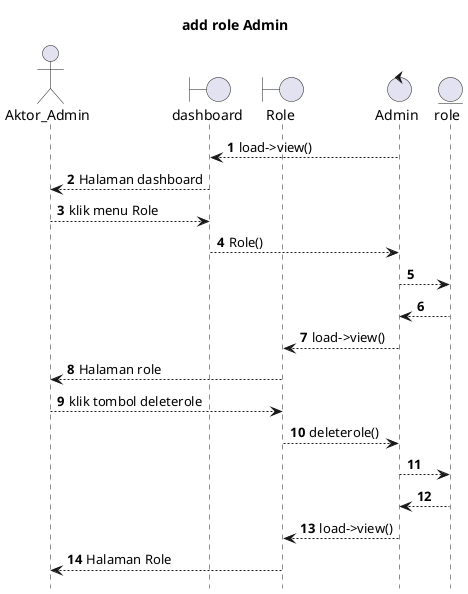 @startuml

autonumber
hide footbox
title add role Admin

Actor Aktor_Admin
boundary dashboard
boundary Role
control Admin
Entity role

Admin --> dashboard: load->view()
dashboard --> Aktor_Admin: Halaman dashboard
Aktor_Admin --> dashboard: klik menu Role
dashboard --> Admin: Role()
Admin --> role:
    
    role --> Admin:
    Admin --> Role: load->view()
    Role --> Aktor_Admin: Halaman role

Aktor_Admin --> Role: klik tombol deleterole
Role --> Admin: deleterole()
Admin --> role:
  
    role --> Admin:
    Admin --> Role: load->view()
    Role --> Aktor_Admin: Halaman Role

@enduml
